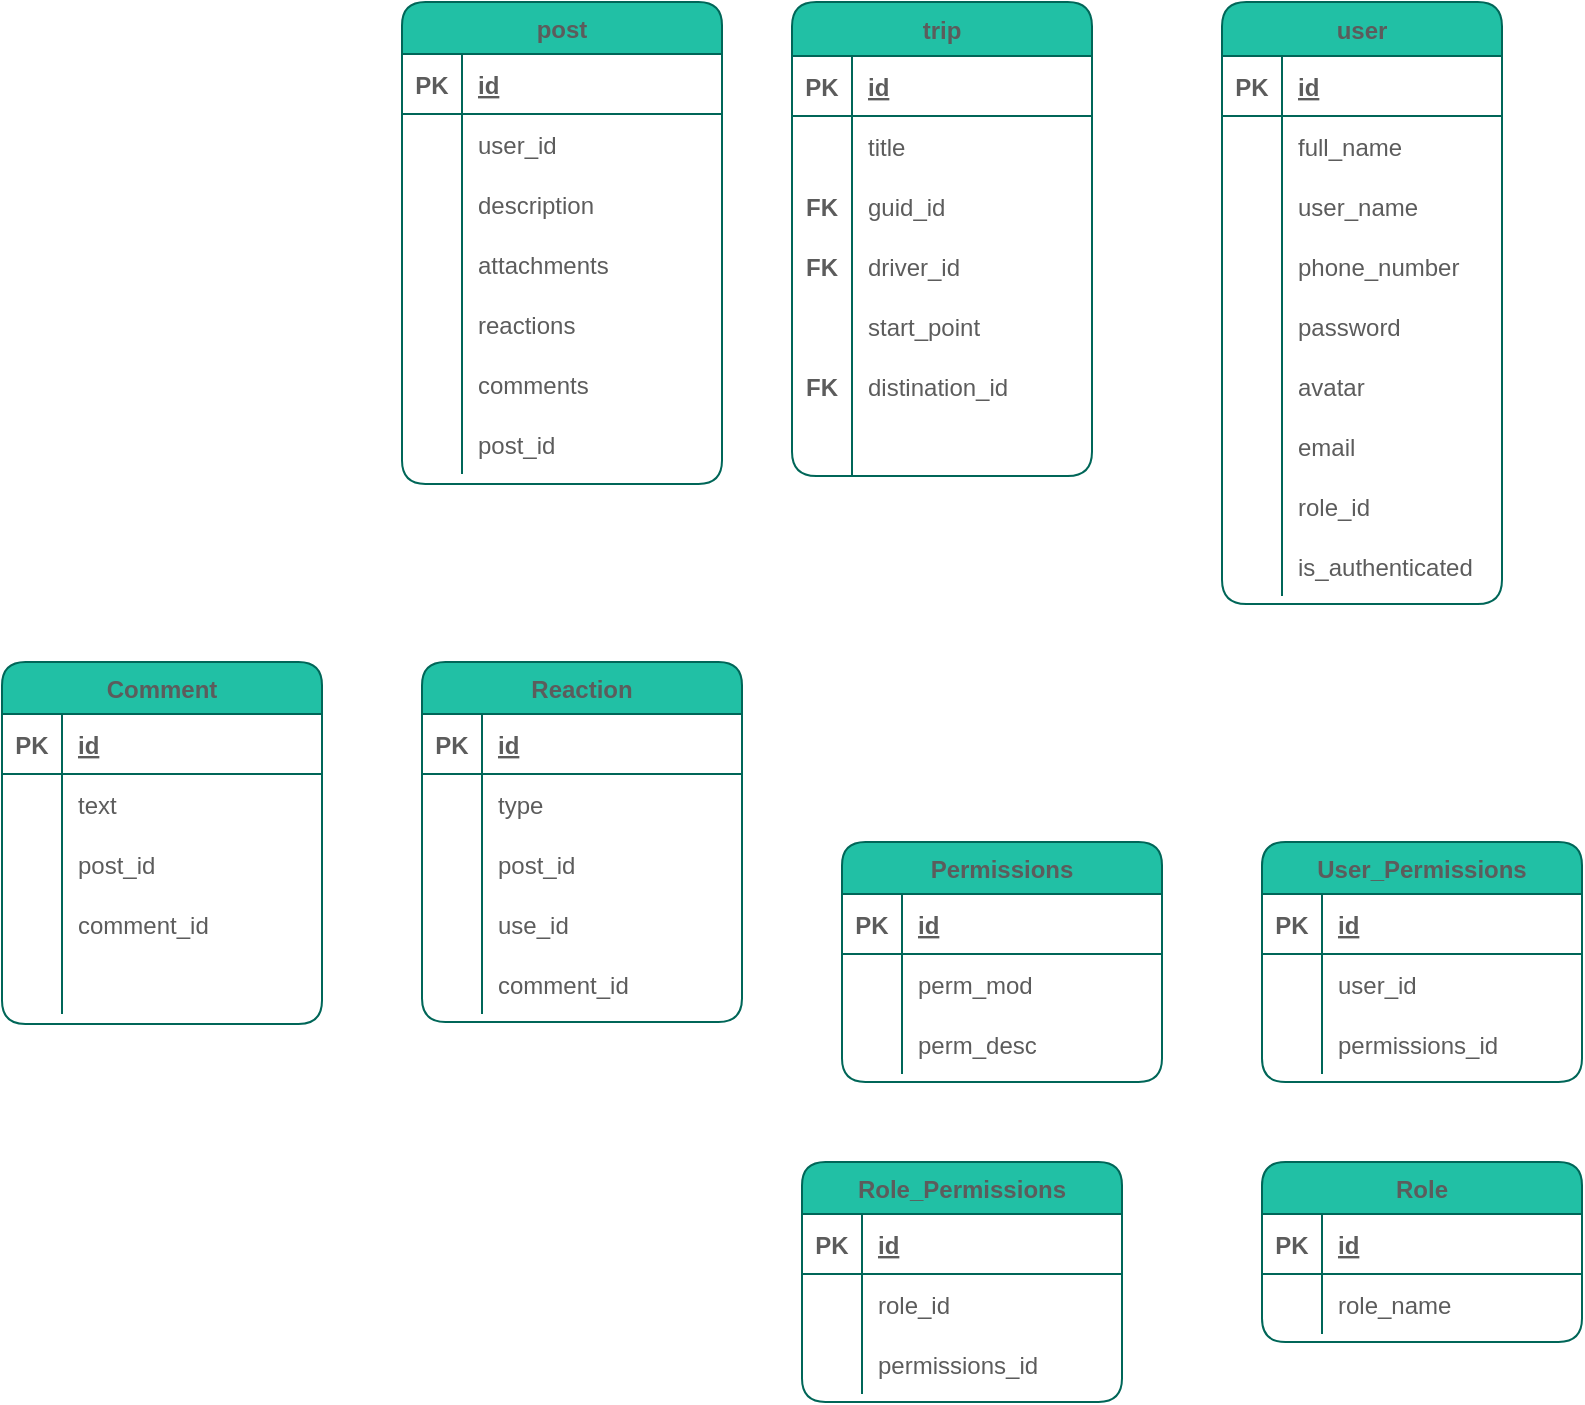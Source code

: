 <mxfile version="22.1.2" type="device">
  <diagram name="Page-1" id="X4iX_ZuSuVvVw55qWvu9">
    <mxGraphModel dx="2736" dy="614" grid="1" gridSize="10" guides="1" tooltips="1" connect="1" arrows="1" fold="1" page="1" pageScale="1" pageWidth="850" pageHeight="1100" math="0" shadow="0">
      <root>
        <mxCell id="0" />
        <mxCell id="1" parent="0" />
        <mxCell id="cUjcjFArHKRnekgiOTeq-2" value="user" style="shape=table;startSize=27;container=1;collapsible=1;childLayout=tableLayout;fixedRows=1;rowLines=0;fontStyle=1;align=center;resizeLast=1;fillColor=#21C0A5;strokeColor=#006658;fontColor=#5C5C5C;shadow=0;rounded=1;" vertex="1" parent="1">
          <mxGeometry x="-1060" y="100" width="140" height="301" as="geometry">
            <mxRectangle x="-217" y="650" width="60" height="30" as="alternateBounds" />
          </mxGeometry>
        </mxCell>
        <mxCell id="cUjcjFArHKRnekgiOTeq-3" value="" style="shape=partialRectangle;collapsible=0;dropTarget=0;pointerEvents=0;fillColor=none;points=[[0,0.5],[1,0.5]];portConstraint=eastwest;top=0;left=0;right=0;bottom=1;strokeColor=#006658;fontColor=#5C5C5C;" vertex="1" parent="cUjcjFArHKRnekgiOTeq-2">
          <mxGeometry y="27" width="140" height="30" as="geometry" />
        </mxCell>
        <mxCell id="cUjcjFArHKRnekgiOTeq-4" value="PK" style="shape=partialRectangle;overflow=hidden;connectable=0;fillColor=none;top=0;left=0;bottom=0;right=0;fontStyle=1;strokeColor=#006658;fontColor=#5C5C5C;" vertex="1" parent="cUjcjFArHKRnekgiOTeq-3">
          <mxGeometry width="30" height="30" as="geometry">
            <mxRectangle width="30" height="30" as="alternateBounds" />
          </mxGeometry>
        </mxCell>
        <mxCell id="cUjcjFArHKRnekgiOTeq-5" value="id" style="shape=partialRectangle;overflow=hidden;connectable=0;fillColor=none;top=0;left=0;bottom=0;right=0;align=left;spacingLeft=6;fontStyle=5;strokeColor=#006658;fontColor=#5C5C5C;" vertex="1" parent="cUjcjFArHKRnekgiOTeq-3">
          <mxGeometry x="30" width="110" height="30" as="geometry">
            <mxRectangle width="110" height="30" as="alternateBounds" />
          </mxGeometry>
        </mxCell>
        <mxCell id="cUjcjFArHKRnekgiOTeq-6" style="shape=partialRectangle;collapsible=0;dropTarget=0;pointerEvents=0;fillColor=none;points=[[0,0.5],[1,0.5]];portConstraint=eastwest;top=0;left=0;right=0;bottom=0;strokeColor=#006658;fontColor=#5C5C5C;" vertex="1" parent="cUjcjFArHKRnekgiOTeq-2">
          <mxGeometry y="57" width="140" height="30" as="geometry" />
        </mxCell>
        <mxCell id="cUjcjFArHKRnekgiOTeq-7" style="shape=partialRectangle;overflow=hidden;connectable=0;fillColor=none;top=0;left=0;bottom=0;right=0;strokeColor=#006658;fontColor=#5C5C5C;fontStyle=1" vertex="1" parent="cUjcjFArHKRnekgiOTeq-6">
          <mxGeometry width="30" height="30" as="geometry">
            <mxRectangle width="30" height="30" as="alternateBounds" />
          </mxGeometry>
        </mxCell>
        <mxCell id="cUjcjFArHKRnekgiOTeq-8" value="full_name" style="shape=partialRectangle;overflow=hidden;connectable=0;fillColor=none;top=0;left=0;bottom=0;right=0;align=left;spacingLeft=6;strokeColor=#006658;fontColor=#5C5C5C;fontStyle=0" vertex="1" parent="cUjcjFArHKRnekgiOTeq-6">
          <mxGeometry x="30" width="110" height="30" as="geometry">
            <mxRectangle width="110" height="30" as="alternateBounds" />
          </mxGeometry>
        </mxCell>
        <mxCell id="cUjcjFArHKRnekgiOTeq-9" style="shape=partialRectangle;collapsible=0;dropTarget=0;pointerEvents=0;fillColor=none;points=[[0,0.5],[1,0.5]];portConstraint=eastwest;top=0;left=0;right=0;bottom=0;strokeColor=#006658;fontColor=#5C5C5C;" vertex="1" parent="cUjcjFArHKRnekgiOTeq-2">
          <mxGeometry y="87" width="140" height="30" as="geometry" />
        </mxCell>
        <mxCell id="cUjcjFArHKRnekgiOTeq-10" value="" style="shape=partialRectangle;overflow=hidden;connectable=0;fillColor=none;top=0;left=0;bottom=0;right=0;strokeColor=#006658;fontColor=#5C5C5C;fontStyle=1" vertex="1" parent="cUjcjFArHKRnekgiOTeq-9">
          <mxGeometry width="30" height="30" as="geometry">
            <mxRectangle width="30" height="30" as="alternateBounds" />
          </mxGeometry>
        </mxCell>
        <mxCell id="cUjcjFArHKRnekgiOTeq-11" value="user_name" style="shape=partialRectangle;overflow=hidden;connectable=0;fillColor=none;top=0;left=0;bottom=0;right=0;align=left;spacingLeft=6;strokeColor=#006658;fontColor=#5C5C5C;fontStyle=0" vertex="1" parent="cUjcjFArHKRnekgiOTeq-9">
          <mxGeometry x="30" width="110" height="30" as="geometry">
            <mxRectangle width="110" height="30" as="alternateBounds" />
          </mxGeometry>
        </mxCell>
        <mxCell id="cUjcjFArHKRnekgiOTeq-12" value="" style="shape=partialRectangle;collapsible=0;dropTarget=0;pointerEvents=0;fillColor=none;points=[[0,0.5],[1,0.5]];portConstraint=eastwest;top=0;left=0;right=0;bottom=0;strokeColor=#006658;fontColor=#5C5C5C;" vertex="1" parent="cUjcjFArHKRnekgiOTeq-2">
          <mxGeometry y="117" width="140" height="30" as="geometry" />
        </mxCell>
        <mxCell id="cUjcjFArHKRnekgiOTeq-13" value="" style="shape=partialRectangle;overflow=hidden;connectable=0;fillColor=none;top=0;left=0;bottom=0;right=0;strokeColor=#006658;fontColor=#5C5C5C;" vertex="1" parent="cUjcjFArHKRnekgiOTeq-12">
          <mxGeometry width="30" height="30" as="geometry">
            <mxRectangle width="30" height="30" as="alternateBounds" />
          </mxGeometry>
        </mxCell>
        <mxCell id="cUjcjFArHKRnekgiOTeq-14" value="phone_number" style="shape=partialRectangle;overflow=hidden;connectable=0;fillColor=none;top=0;left=0;bottom=0;right=0;align=left;spacingLeft=6;strokeColor=#006658;fontColor=#5C5C5C;fontStyle=0" vertex="1" parent="cUjcjFArHKRnekgiOTeq-12">
          <mxGeometry x="30" width="110" height="30" as="geometry">
            <mxRectangle width="110" height="30" as="alternateBounds" />
          </mxGeometry>
        </mxCell>
        <mxCell id="cUjcjFArHKRnekgiOTeq-15" style="shape=partialRectangle;collapsible=0;dropTarget=0;pointerEvents=0;fillColor=none;points=[[0,0.5],[1,0.5]];portConstraint=eastwest;top=0;left=0;right=0;bottom=0;strokeColor=#006658;fontColor=#5C5C5C;" vertex="1" parent="cUjcjFArHKRnekgiOTeq-2">
          <mxGeometry y="147" width="140" height="30" as="geometry" />
        </mxCell>
        <mxCell id="cUjcjFArHKRnekgiOTeq-16" style="shape=partialRectangle;overflow=hidden;connectable=0;fillColor=none;top=0;left=0;bottom=0;right=0;strokeColor=#006658;fontColor=#5C5C5C;" vertex="1" parent="cUjcjFArHKRnekgiOTeq-15">
          <mxGeometry width="30" height="30" as="geometry">
            <mxRectangle width="30" height="30" as="alternateBounds" />
          </mxGeometry>
        </mxCell>
        <mxCell id="cUjcjFArHKRnekgiOTeq-17" value="password" style="shape=partialRectangle;overflow=hidden;connectable=0;fillColor=none;top=0;left=0;bottom=0;right=0;align=left;spacingLeft=6;strokeColor=#006658;fontColor=#5C5C5C;fontStyle=0" vertex="1" parent="cUjcjFArHKRnekgiOTeq-15">
          <mxGeometry x="30" width="110" height="30" as="geometry">
            <mxRectangle width="110" height="30" as="alternateBounds" />
          </mxGeometry>
        </mxCell>
        <mxCell id="cUjcjFArHKRnekgiOTeq-18" style="shape=partialRectangle;collapsible=0;dropTarget=0;pointerEvents=0;fillColor=none;points=[[0,0.5],[1,0.5]];portConstraint=eastwest;top=0;left=0;right=0;bottom=0;strokeColor=#006658;fontColor=#5C5C5C;" vertex="1" parent="cUjcjFArHKRnekgiOTeq-2">
          <mxGeometry y="177" width="140" height="30" as="geometry" />
        </mxCell>
        <mxCell id="cUjcjFArHKRnekgiOTeq-19" style="shape=partialRectangle;overflow=hidden;connectable=0;fillColor=none;top=0;left=0;bottom=0;right=0;strokeColor=#006658;fontColor=#5C5C5C;" vertex="1" parent="cUjcjFArHKRnekgiOTeq-18">
          <mxGeometry width="30" height="30" as="geometry">
            <mxRectangle width="30" height="30" as="alternateBounds" />
          </mxGeometry>
        </mxCell>
        <mxCell id="cUjcjFArHKRnekgiOTeq-20" value="avatar" style="shape=partialRectangle;overflow=hidden;connectable=0;fillColor=none;top=0;left=0;bottom=0;right=0;align=left;spacingLeft=6;strokeColor=#006658;fontColor=#5C5C5C;fontStyle=0" vertex="1" parent="cUjcjFArHKRnekgiOTeq-18">
          <mxGeometry x="30" width="110" height="30" as="geometry">
            <mxRectangle width="110" height="30" as="alternateBounds" />
          </mxGeometry>
        </mxCell>
        <mxCell id="cUjcjFArHKRnekgiOTeq-172" style="shape=partialRectangle;collapsible=0;dropTarget=0;pointerEvents=0;fillColor=none;points=[[0,0.5],[1,0.5]];portConstraint=eastwest;top=0;left=0;right=0;bottom=0;strokeColor=#006658;fontColor=#5C5C5C;" vertex="1" parent="cUjcjFArHKRnekgiOTeq-2">
          <mxGeometry y="207" width="140" height="30" as="geometry" />
        </mxCell>
        <mxCell id="cUjcjFArHKRnekgiOTeq-173" style="shape=partialRectangle;overflow=hidden;connectable=0;fillColor=none;top=0;left=0;bottom=0;right=0;strokeColor=#006658;fontColor=#5C5C5C;" vertex="1" parent="cUjcjFArHKRnekgiOTeq-172">
          <mxGeometry width="30" height="30" as="geometry">
            <mxRectangle width="30" height="30" as="alternateBounds" />
          </mxGeometry>
        </mxCell>
        <mxCell id="cUjcjFArHKRnekgiOTeq-174" value="email" style="shape=partialRectangle;overflow=hidden;connectable=0;fillColor=none;top=0;left=0;bottom=0;right=0;align=left;spacingLeft=6;strokeColor=#006658;fontColor=#5C5C5C;fontStyle=0" vertex="1" parent="cUjcjFArHKRnekgiOTeq-172">
          <mxGeometry x="30" width="110" height="30" as="geometry">
            <mxRectangle width="110" height="30" as="alternateBounds" />
          </mxGeometry>
        </mxCell>
        <mxCell id="cUjcjFArHKRnekgiOTeq-175" value="" style="shape=partialRectangle;collapsible=0;dropTarget=0;pointerEvents=0;fillColor=none;points=[[0,0.5],[1,0.5]];portConstraint=eastwest;top=0;left=0;right=0;bottom=0;strokeColor=#006658;fontColor=#5C5C5C;" vertex="1" parent="cUjcjFArHKRnekgiOTeq-2">
          <mxGeometry y="237" width="140" height="30" as="geometry" />
        </mxCell>
        <mxCell id="cUjcjFArHKRnekgiOTeq-176" value="" style="shape=partialRectangle;overflow=hidden;connectable=0;fillColor=none;top=0;left=0;bottom=0;right=0;strokeColor=#006658;fontColor=#5C5C5C;" vertex="1" parent="cUjcjFArHKRnekgiOTeq-175">
          <mxGeometry width="30" height="30" as="geometry">
            <mxRectangle width="30" height="30" as="alternateBounds" />
          </mxGeometry>
        </mxCell>
        <mxCell id="cUjcjFArHKRnekgiOTeq-177" value="role_id" style="shape=partialRectangle;overflow=hidden;connectable=0;fillColor=none;top=0;left=0;bottom=0;right=0;align=left;spacingLeft=6;strokeColor=#006658;fontColor=#5C5C5C;fontStyle=0" vertex="1" parent="cUjcjFArHKRnekgiOTeq-175">
          <mxGeometry x="30" width="110" height="30" as="geometry">
            <mxRectangle width="110" height="30" as="alternateBounds" />
          </mxGeometry>
        </mxCell>
        <mxCell id="cUjcjFArHKRnekgiOTeq-178" style="shape=partialRectangle;collapsible=0;dropTarget=0;pointerEvents=0;fillColor=none;points=[[0,0.5],[1,0.5]];portConstraint=eastwest;top=0;left=0;right=0;bottom=0;strokeColor=#006658;fontColor=#5C5C5C;" vertex="1" parent="cUjcjFArHKRnekgiOTeq-2">
          <mxGeometry y="267" width="140" height="30" as="geometry" />
        </mxCell>
        <mxCell id="cUjcjFArHKRnekgiOTeq-179" value="" style="shape=partialRectangle;overflow=hidden;connectable=0;fillColor=none;top=0;left=0;bottom=0;right=0;strokeColor=#006658;fontColor=#5C5C5C;fontStyle=1" vertex="1" parent="cUjcjFArHKRnekgiOTeq-178">
          <mxGeometry width="30" height="30" as="geometry">
            <mxRectangle width="30" height="30" as="alternateBounds" />
          </mxGeometry>
        </mxCell>
        <mxCell id="cUjcjFArHKRnekgiOTeq-180" value="is_authenticated" style="shape=partialRectangle;overflow=hidden;connectable=0;fillColor=none;top=0;left=0;bottom=0;right=0;align=left;spacingLeft=6;strokeColor=#006658;fontColor=#5C5C5C;fontStyle=0" vertex="1" parent="cUjcjFArHKRnekgiOTeq-178">
          <mxGeometry x="30" width="110" height="30" as="geometry">
            <mxRectangle width="110" height="30" as="alternateBounds" />
          </mxGeometry>
        </mxCell>
        <mxCell id="cUjcjFArHKRnekgiOTeq-21" value="trip" style="shape=table;startSize=27;container=1;collapsible=1;childLayout=tableLayout;fixedRows=1;rowLines=0;fontStyle=1;align=center;resizeLast=1;fillColor=#21C0A5;strokeColor=#006658;fontColor=#5C5C5C;shadow=0;rounded=1;" vertex="1" parent="1">
          <mxGeometry x="-1275" y="100" width="150" height="237" as="geometry">
            <mxRectangle x="-217" y="650" width="60" height="30" as="alternateBounds" />
          </mxGeometry>
        </mxCell>
        <mxCell id="cUjcjFArHKRnekgiOTeq-22" value="" style="shape=partialRectangle;collapsible=0;dropTarget=0;pointerEvents=0;fillColor=none;points=[[0,0.5],[1,0.5]];portConstraint=eastwest;top=0;left=0;right=0;bottom=1;strokeColor=#006658;fontColor=#5C5C5C;" vertex="1" parent="cUjcjFArHKRnekgiOTeq-21">
          <mxGeometry y="27" width="150" height="30" as="geometry" />
        </mxCell>
        <mxCell id="cUjcjFArHKRnekgiOTeq-23" value="PK" style="shape=partialRectangle;overflow=hidden;connectable=0;fillColor=none;top=0;left=0;bottom=0;right=0;fontStyle=1;strokeColor=#006658;fontColor=#5C5C5C;" vertex="1" parent="cUjcjFArHKRnekgiOTeq-22">
          <mxGeometry width="30" height="30" as="geometry">
            <mxRectangle width="30" height="30" as="alternateBounds" />
          </mxGeometry>
        </mxCell>
        <mxCell id="cUjcjFArHKRnekgiOTeq-24" value="id" style="shape=partialRectangle;overflow=hidden;connectable=0;fillColor=none;top=0;left=0;bottom=0;right=0;align=left;spacingLeft=6;fontStyle=5;strokeColor=#006658;fontColor=#5C5C5C;" vertex="1" parent="cUjcjFArHKRnekgiOTeq-22">
          <mxGeometry x="30" width="120" height="30" as="geometry">
            <mxRectangle width="120" height="30" as="alternateBounds" />
          </mxGeometry>
        </mxCell>
        <mxCell id="cUjcjFArHKRnekgiOTeq-25" value="" style="shape=partialRectangle;collapsible=0;dropTarget=0;pointerEvents=0;fillColor=none;points=[[0,0.5],[1,0.5]];portConstraint=eastwest;top=0;left=0;right=0;bottom=0;strokeColor=#006658;fontColor=#5C5C5C;" vertex="1" parent="cUjcjFArHKRnekgiOTeq-21">
          <mxGeometry y="57" width="150" height="30" as="geometry" />
        </mxCell>
        <mxCell id="cUjcjFArHKRnekgiOTeq-26" value="" style="shape=partialRectangle;overflow=hidden;connectable=0;fillColor=none;top=0;left=0;bottom=0;right=0;strokeColor=#006658;fontColor=#5C5C5C;" vertex="1" parent="cUjcjFArHKRnekgiOTeq-25">
          <mxGeometry width="30" height="30" as="geometry">
            <mxRectangle width="30" height="30" as="alternateBounds" />
          </mxGeometry>
        </mxCell>
        <mxCell id="cUjcjFArHKRnekgiOTeq-27" value="title" style="shape=partialRectangle;overflow=hidden;connectable=0;fillColor=none;top=0;left=0;bottom=0;right=0;align=left;spacingLeft=6;strokeColor=#006658;fontColor=#5C5C5C;fontStyle=0" vertex="1" parent="cUjcjFArHKRnekgiOTeq-25">
          <mxGeometry x="30" width="120" height="30" as="geometry">
            <mxRectangle width="120" height="30" as="alternateBounds" />
          </mxGeometry>
        </mxCell>
        <mxCell id="cUjcjFArHKRnekgiOTeq-28" style="shape=partialRectangle;collapsible=0;dropTarget=0;pointerEvents=0;fillColor=none;points=[[0,0.5],[1,0.5]];portConstraint=eastwest;top=0;left=0;right=0;bottom=0;strokeColor=#006658;fontColor=#5C5C5C;" vertex="1" parent="cUjcjFArHKRnekgiOTeq-21">
          <mxGeometry y="87" width="150" height="30" as="geometry" />
        </mxCell>
        <mxCell id="cUjcjFArHKRnekgiOTeq-29" value="FK" style="shape=partialRectangle;overflow=hidden;connectable=0;fillColor=none;top=0;left=0;bottom=0;right=0;strokeColor=#006658;fontColor=#5C5C5C;fontStyle=1" vertex="1" parent="cUjcjFArHKRnekgiOTeq-28">
          <mxGeometry width="30" height="30" as="geometry">
            <mxRectangle width="30" height="30" as="alternateBounds" />
          </mxGeometry>
        </mxCell>
        <mxCell id="cUjcjFArHKRnekgiOTeq-30" value="guid_id" style="shape=partialRectangle;overflow=hidden;connectable=0;fillColor=none;top=0;left=0;bottom=0;right=0;align=left;spacingLeft=6;strokeColor=#006658;fontColor=#5C5C5C;fontStyle=0" vertex="1" parent="cUjcjFArHKRnekgiOTeq-28">
          <mxGeometry x="30" width="120" height="30" as="geometry">
            <mxRectangle width="120" height="30" as="alternateBounds" />
          </mxGeometry>
        </mxCell>
        <mxCell id="cUjcjFArHKRnekgiOTeq-31" style="shape=partialRectangle;collapsible=0;dropTarget=0;pointerEvents=0;fillColor=none;points=[[0,0.5],[1,0.5]];portConstraint=eastwest;top=0;left=0;right=0;bottom=0;strokeColor=#006658;fontColor=#5C5C5C;" vertex="1" parent="cUjcjFArHKRnekgiOTeq-21">
          <mxGeometry y="117" width="150" height="30" as="geometry" />
        </mxCell>
        <mxCell id="cUjcjFArHKRnekgiOTeq-32" value="FK" style="shape=partialRectangle;overflow=hidden;connectable=0;fillColor=none;top=0;left=0;bottom=0;right=0;strokeColor=#006658;fontColor=#5C5C5C;fontStyle=1" vertex="1" parent="cUjcjFArHKRnekgiOTeq-31">
          <mxGeometry width="30" height="30" as="geometry">
            <mxRectangle width="30" height="30" as="alternateBounds" />
          </mxGeometry>
        </mxCell>
        <mxCell id="cUjcjFArHKRnekgiOTeq-33" value="driver_id" style="shape=partialRectangle;overflow=hidden;connectable=0;fillColor=none;top=0;left=0;bottom=0;right=0;align=left;spacingLeft=6;strokeColor=#006658;fontColor=#5C5C5C;fontStyle=0" vertex="1" parent="cUjcjFArHKRnekgiOTeq-31">
          <mxGeometry x="30" width="120" height="30" as="geometry">
            <mxRectangle width="120" height="30" as="alternateBounds" />
          </mxGeometry>
        </mxCell>
        <mxCell id="cUjcjFArHKRnekgiOTeq-34" style="shape=partialRectangle;collapsible=0;dropTarget=0;pointerEvents=0;fillColor=none;points=[[0,0.5],[1,0.5]];portConstraint=eastwest;top=0;left=0;right=0;bottom=0;strokeColor=#006658;fontColor=#5C5C5C;" vertex="1" parent="cUjcjFArHKRnekgiOTeq-21">
          <mxGeometry y="147" width="150" height="30" as="geometry" />
        </mxCell>
        <mxCell id="cUjcjFArHKRnekgiOTeq-35" value="" style="shape=partialRectangle;overflow=hidden;connectable=0;fillColor=none;top=0;left=0;bottom=0;right=0;strokeColor=#006658;fontColor=#5C5C5C;fontStyle=1" vertex="1" parent="cUjcjFArHKRnekgiOTeq-34">
          <mxGeometry width="30" height="30" as="geometry">
            <mxRectangle width="30" height="30" as="alternateBounds" />
          </mxGeometry>
        </mxCell>
        <mxCell id="cUjcjFArHKRnekgiOTeq-36" value="start_point" style="shape=partialRectangle;overflow=hidden;connectable=0;fillColor=none;top=0;left=0;bottom=0;right=0;align=left;spacingLeft=6;strokeColor=#006658;fontColor=#5C5C5C;fontStyle=0" vertex="1" parent="cUjcjFArHKRnekgiOTeq-34">
          <mxGeometry x="30" width="120" height="30" as="geometry">
            <mxRectangle width="120" height="30" as="alternateBounds" />
          </mxGeometry>
        </mxCell>
        <mxCell id="cUjcjFArHKRnekgiOTeq-205" style="shape=partialRectangle;collapsible=0;dropTarget=0;pointerEvents=0;fillColor=none;points=[[0,0.5],[1,0.5]];portConstraint=eastwest;top=0;left=0;right=0;bottom=0;strokeColor=#006658;fontColor=#5C5C5C;" vertex="1" parent="cUjcjFArHKRnekgiOTeq-21">
          <mxGeometry y="177" width="150" height="30" as="geometry" />
        </mxCell>
        <mxCell id="cUjcjFArHKRnekgiOTeq-206" value="FK" style="shape=partialRectangle;overflow=hidden;connectable=0;fillColor=none;top=0;left=0;bottom=0;right=0;strokeColor=#006658;fontColor=#5C5C5C;fontStyle=1" vertex="1" parent="cUjcjFArHKRnekgiOTeq-205">
          <mxGeometry width="30" height="30" as="geometry">
            <mxRectangle width="30" height="30" as="alternateBounds" />
          </mxGeometry>
        </mxCell>
        <mxCell id="cUjcjFArHKRnekgiOTeq-207" value="distination_id" style="shape=partialRectangle;overflow=hidden;connectable=0;fillColor=none;top=0;left=0;bottom=0;right=0;align=left;spacingLeft=6;strokeColor=#006658;fontColor=#5C5C5C;fontStyle=0" vertex="1" parent="cUjcjFArHKRnekgiOTeq-205">
          <mxGeometry x="30" width="120" height="30" as="geometry">
            <mxRectangle width="120" height="30" as="alternateBounds" />
          </mxGeometry>
        </mxCell>
        <mxCell id="cUjcjFArHKRnekgiOTeq-208" value="" style="shape=partialRectangle;collapsible=0;dropTarget=0;pointerEvents=0;fillColor=none;points=[[0,0.5],[1,0.5]];portConstraint=eastwest;top=0;left=0;right=0;bottom=0;strokeColor=#006658;fontColor=#5C5C5C;" vertex="1" parent="cUjcjFArHKRnekgiOTeq-21">
          <mxGeometry y="207" width="150" height="30" as="geometry" />
        </mxCell>
        <mxCell id="cUjcjFArHKRnekgiOTeq-209" value="" style="shape=partialRectangle;overflow=hidden;connectable=0;fillColor=none;top=0;left=0;bottom=0;right=0;strokeColor=#006658;fontColor=#5C5C5C;" vertex="1" parent="cUjcjFArHKRnekgiOTeq-208">
          <mxGeometry width="30" height="30" as="geometry">
            <mxRectangle width="30" height="30" as="alternateBounds" />
          </mxGeometry>
        </mxCell>
        <mxCell id="cUjcjFArHKRnekgiOTeq-210" value="" style="shape=partialRectangle;overflow=hidden;connectable=0;fillColor=none;top=0;left=0;bottom=0;right=0;align=left;spacingLeft=6;strokeColor=#006658;fontColor=#5C5C5C;fontStyle=0" vertex="1" parent="cUjcjFArHKRnekgiOTeq-208">
          <mxGeometry x="30" width="120" height="30" as="geometry">
            <mxRectangle width="120" height="30" as="alternateBounds" />
          </mxGeometry>
        </mxCell>
        <mxCell id="cUjcjFArHKRnekgiOTeq-218" value="post" style="shape=table;startSize=26;container=1;collapsible=1;childLayout=tableLayout;fixedRows=1;rowLines=0;fontStyle=1;align=center;resizeLast=1;fillColor=#21C0A5;strokeColor=#006658;fontColor=#5C5C5C;shadow=0;rounded=1;" vertex="1" parent="1">
          <mxGeometry x="-1470" y="100" width="160" height="241" as="geometry">
            <mxRectangle x="-217" y="650" width="60" height="30" as="alternateBounds" />
          </mxGeometry>
        </mxCell>
        <mxCell id="cUjcjFArHKRnekgiOTeq-219" value="" style="shape=partialRectangle;collapsible=0;dropTarget=0;pointerEvents=0;fillColor=none;points=[[0,0.5],[1,0.5]];portConstraint=eastwest;top=0;left=0;right=0;bottom=1;strokeColor=#006658;fontColor=#5C5C5C;" vertex="1" parent="cUjcjFArHKRnekgiOTeq-218">
          <mxGeometry y="26" width="160" height="30" as="geometry" />
        </mxCell>
        <mxCell id="cUjcjFArHKRnekgiOTeq-220" value="PK" style="shape=partialRectangle;overflow=hidden;connectable=0;fillColor=none;top=0;left=0;bottom=0;right=0;fontStyle=1;strokeColor=#006658;fontColor=#5C5C5C;" vertex="1" parent="cUjcjFArHKRnekgiOTeq-219">
          <mxGeometry width="30" height="30" as="geometry">
            <mxRectangle width="30" height="30" as="alternateBounds" />
          </mxGeometry>
        </mxCell>
        <mxCell id="cUjcjFArHKRnekgiOTeq-221" value="id" style="shape=partialRectangle;overflow=hidden;connectable=0;fillColor=none;top=0;left=0;bottom=0;right=0;align=left;spacingLeft=6;fontStyle=5;strokeColor=#006658;fontColor=#5C5C5C;" vertex="1" parent="cUjcjFArHKRnekgiOTeq-219">
          <mxGeometry x="30" width="130" height="30" as="geometry">
            <mxRectangle width="130" height="30" as="alternateBounds" />
          </mxGeometry>
        </mxCell>
        <mxCell id="cUjcjFArHKRnekgiOTeq-222" style="shape=partialRectangle;collapsible=0;dropTarget=0;pointerEvents=0;fillColor=none;points=[[0,0.5],[1,0.5]];portConstraint=eastwest;top=0;left=0;right=0;bottom=0;strokeColor=#006658;fontColor=#5C5C5C;" vertex="1" parent="cUjcjFArHKRnekgiOTeq-218">
          <mxGeometry y="56" width="160" height="30" as="geometry" />
        </mxCell>
        <mxCell id="cUjcjFArHKRnekgiOTeq-223" style="shape=partialRectangle;overflow=hidden;connectable=0;fillColor=none;top=0;left=0;bottom=0;right=0;strokeColor=#006658;fontColor=#5C5C5C;fontStyle=1" vertex="1" parent="cUjcjFArHKRnekgiOTeq-222">
          <mxGeometry width="30" height="30" as="geometry">
            <mxRectangle width="30" height="30" as="alternateBounds" />
          </mxGeometry>
        </mxCell>
        <mxCell id="cUjcjFArHKRnekgiOTeq-224" value="user_id" style="shape=partialRectangle;overflow=hidden;connectable=0;fillColor=none;top=0;left=0;bottom=0;right=0;align=left;spacingLeft=6;strokeColor=#006658;fontColor=#5C5C5C;fontStyle=0" vertex="1" parent="cUjcjFArHKRnekgiOTeq-222">
          <mxGeometry x="30" width="130" height="30" as="geometry">
            <mxRectangle width="130" height="30" as="alternateBounds" />
          </mxGeometry>
        </mxCell>
        <mxCell id="cUjcjFArHKRnekgiOTeq-225" style="shape=partialRectangle;collapsible=0;dropTarget=0;pointerEvents=0;fillColor=none;points=[[0,0.5],[1,0.5]];portConstraint=eastwest;top=0;left=0;right=0;bottom=0;strokeColor=#006658;fontColor=#5C5C5C;" vertex="1" parent="cUjcjFArHKRnekgiOTeq-218">
          <mxGeometry y="86" width="160" height="30" as="geometry" />
        </mxCell>
        <mxCell id="cUjcjFArHKRnekgiOTeq-226" value="" style="shape=partialRectangle;overflow=hidden;connectable=0;fillColor=none;top=0;left=0;bottom=0;right=0;strokeColor=#006658;fontColor=#5C5C5C;fontStyle=1" vertex="1" parent="cUjcjFArHKRnekgiOTeq-225">
          <mxGeometry width="30" height="30" as="geometry">
            <mxRectangle width="30" height="30" as="alternateBounds" />
          </mxGeometry>
        </mxCell>
        <mxCell id="cUjcjFArHKRnekgiOTeq-227" value="description" style="shape=partialRectangle;overflow=hidden;connectable=0;fillColor=none;top=0;left=0;bottom=0;right=0;align=left;spacingLeft=6;strokeColor=#006658;fontColor=#5C5C5C;fontStyle=0" vertex="1" parent="cUjcjFArHKRnekgiOTeq-225">
          <mxGeometry x="30" width="130" height="30" as="geometry">
            <mxRectangle width="130" height="30" as="alternateBounds" />
          </mxGeometry>
        </mxCell>
        <mxCell id="cUjcjFArHKRnekgiOTeq-228" value="" style="shape=partialRectangle;collapsible=0;dropTarget=0;pointerEvents=0;fillColor=none;points=[[0,0.5],[1,0.5]];portConstraint=eastwest;top=0;left=0;right=0;bottom=0;strokeColor=#006658;fontColor=#5C5C5C;" vertex="1" parent="cUjcjFArHKRnekgiOTeq-218">
          <mxGeometry y="116" width="160" height="30" as="geometry" />
        </mxCell>
        <mxCell id="cUjcjFArHKRnekgiOTeq-229" value="" style="shape=partialRectangle;overflow=hidden;connectable=0;fillColor=none;top=0;left=0;bottom=0;right=0;strokeColor=#006658;fontColor=#5C5C5C;" vertex="1" parent="cUjcjFArHKRnekgiOTeq-228">
          <mxGeometry width="30" height="30" as="geometry">
            <mxRectangle width="30" height="30" as="alternateBounds" />
          </mxGeometry>
        </mxCell>
        <mxCell id="cUjcjFArHKRnekgiOTeq-230" value="attachments" style="shape=partialRectangle;overflow=hidden;connectable=0;fillColor=none;top=0;left=0;bottom=0;right=0;align=left;spacingLeft=6;strokeColor=#006658;fontColor=#5C5C5C;fontStyle=0" vertex="1" parent="cUjcjFArHKRnekgiOTeq-228">
          <mxGeometry x="30" width="130" height="30" as="geometry">
            <mxRectangle width="130" height="30" as="alternateBounds" />
          </mxGeometry>
        </mxCell>
        <mxCell id="cUjcjFArHKRnekgiOTeq-231" style="shape=partialRectangle;collapsible=0;dropTarget=0;pointerEvents=0;fillColor=none;points=[[0,0.5],[1,0.5]];portConstraint=eastwest;top=0;left=0;right=0;bottom=0;strokeColor=#006658;fontColor=#5C5C5C;" vertex="1" parent="cUjcjFArHKRnekgiOTeq-218">
          <mxGeometry y="146" width="160" height="30" as="geometry" />
        </mxCell>
        <mxCell id="cUjcjFArHKRnekgiOTeq-232" style="shape=partialRectangle;overflow=hidden;connectable=0;fillColor=none;top=0;left=0;bottom=0;right=0;strokeColor=#006658;fontColor=#5C5C5C;" vertex="1" parent="cUjcjFArHKRnekgiOTeq-231">
          <mxGeometry width="30" height="30" as="geometry">
            <mxRectangle width="30" height="30" as="alternateBounds" />
          </mxGeometry>
        </mxCell>
        <mxCell id="cUjcjFArHKRnekgiOTeq-233" value="reactions" style="shape=partialRectangle;overflow=hidden;connectable=0;fillColor=none;top=0;left=0;bottom=0;right=0;align=left;spacingLeft=6;strokeColor=#006658;fontColor=#5C5C5C;fontStyle=0" vertex="1" parent="cUjcjFArHKRnekgiOTeq-231">
          <mxGeometry x="30" width="130" height="30" as="geometry">
            <mxRectangle width="130" height="30" as="alternateBounds" />
          </mxGeometry>
        </mxCell>
        <mxCell id="cUjcjFArHKRnekgiOTeq-234" style="shape=partialRectangle;collapsible=0;dropTarget=0;pointerEvents=0;fillColor=none;points=[[0,0.5],[1,0.5]];portConstraint=eastwest;top=0;left=0;right=0;bottom=0;strokeColor=#006658;fontColor=#5C5C5C;" vertex="1" parent="cUjcjFArHKRnekgiOTeq-218">
          <mxGeometry y="176" width="160" height="30" as="geometry" />
        </mxCell>
        <mxCell id="cUjcjFArHKRnekgiOTeq-235" style="shape=partialRectangle;overflow=hidden;connectable=0;fillColor=none;top=0;left=0;bottom=0;right=0;strokeColor=#006658;fontColor=#5C5C5C;" vertex="1" parent="cUjcjFArHKRnekgiOTeq-234">
          <mxGeometry width="30" height="30" as="geometry">
            <mxRectangle width="30" height="30" as="alternateBounds" />
          </mxGeometry>
        </mxCell>
        <mxCell id="cUjcjFArHKRnekgiOTeq-236" value="comments" style="shape=partialRectangle;overflow=hidden;connectable=0;fillColor=none;top=0;left=0;bottom=0;right=0;align=left;spacingLeft=6;strokeColor=#006658;fontColor=#5C5C5C;fontStyle=0" vertex="1" parent="cUjcjFArHKRnekgiOTeq-234">
          <mxGeometry x="30" width="130" height="30" as="geometry">
            <mxRectangle width="130" height="30" as="alternateBounds" />
          </mxGeometry>
        </mxCell>
        <mxCell id="cUjcjFArHKRnekgiOTeq-237" style="shape=partialRectangle;collapsible=0;dropTarget=0;pointerEvents=0;fillColor=none;points=[[0,0.5],[1,0.5]];portConstraint=eastwest;top=0;left=0;right=0;bottom=0;strokeColor=#006658;fontColor=#5C5C5C;" vertex="1" parent="cUjcjFArHKRnekgiOTeq-218">
          <mxGeometry y="206" width="160" height="30" as="geometry" />
        </mxCell>
        <mxCell id="cUjcjFArHKRnekgiOTeq-238" style="shape=partialRectangle;overflow=hidden;connectable=0;fillColor=none;top=0;left=0;bottom=0;right=0;strokeColor=#006658;fontColor=#5C5C5C;" vertex="1" parent="cUjcjFArHKRnekgiOTeq-237">
          <mxGeometry width="30" height="30" as="geometry">
            <mxRectangle width="30" height="30" as="alternateBounds" />
          </mxGeometry>
        </mxCell>
        <mxCell id="cUjcjFArHKRnekgiOTeq-239" value="post_id" style="shape=partialRectangle;overflow=hidden;connectable=0;fillColor=none;top=0;left=0;bottom=0;right=0;align=left;spacingLeft=6;strokeColor=#006658;fontColor=#5C5C5C;fontStyle=0" vertex="1" parent="cUjcjFArHKRnekgiOTeq-237">
          <mxGeometry x="30" width="130" height="30" as="geometry">
            <mxRectangle width="130" height="30" as="alternateBounds" />
          </mxGeometry>
        </mxCell>
        <mxCell id="cUjcjFArHKRnekgiOTeq-246" value="Reaction" style="shape=table;startSize=26;container=1;collapsible=1;childLayout=tableLayout;fixedRows=1;rowLines=0;fontStyle=1;align=center;resizeLast=1;fillColor=#21C0A5;strokeColor=#006658;fontColor=#5C5C5C;shadow=0;rounded=1;" vertex="1" parent="1">
          <mxGeometry x="-1460" y="430" width="160" height="180" as="geometry">
            <mxRectangle x="-1470" y="430" width="60" height="30" as="alternateBounds" />
          </mxGeometry>
        </mxCell>
        <mxCell id="cUjcjFArHKRnekgiOTeq-247" value="" style="shape=partialRectangle;collapsible=0;dropTarget=0;pointerEvents=0;fillColor=none;points=[[0,0.5],[1,0.5]];portConstraint=eastwest;top=0;left=0;right=0;bottom=1;strokeColor=#006658;fontColor=#5C5C5C;" vertex="1" parent="cUjcjFArHKRnekgiOTeq-246">
          <mxGeometry y="26" width="160" height="30" as="geometry" />
        </mxCell>
        <mxCell id="cUjcjFArHKRnekgiOTeq-248" value="PK" style="shape=partialRectangle;overflow=hidden;connectable=0;fillColor=none;top=0;left=0;bottom=0;right=0;fontStyle=1;strokeColor=#006658;fontColor=#5C5C5C;" vertex="1" parent="cUjcjFArHKRnekgiOTeq-247">
          <mxGeometry width="30" height="30" as="geometry">
            <mxRectangle width="30" height="30" as="alternateBounds" />
          </mxGeometry>
        </mxCell>
        <mxCell id="cUjcjFArHKRnekgiOTeq-249" value="id" style="shape=partialRectangle;overflow=hidden;connectable=0;fillColor=none;top=0;left=0;bottom=0;right=0;align=left;spacingLeft=6;fontStyle=5;strokeColor=#006658;fontColor=#5C5C5C;" vertex="1" parent="cUjcjFArHKRnekgiOTeq-247">
          <mxGeometry x="30" width="130" height="30" as="geometry">
            <mxRectangle width="130" height="30" as="alternateBounds" />
          </mxGeometry>
        </mxCell>
        <mxCell id="cUjcjFArHKRnekgiOTeq-250" style="shape=partialRectangle;collapsible=0;dropTarget=0;pointerEvents=0;fillColor=none;points=[[0,0.5],[1,0.5]];portConstraint=eastwest;top=0;left=0;right=0;bottom=0;strokeColor=#006658;fontColor=#5C5C5C;" vertex="1" parent="cUjcjFArHKRnekgiOTeq-246">
          <mxGeometry y="56" width="160" height="30" as="geometry" />
        </mxCell>
        <mxCell id="cUjcjFArHKRnekgiOTeq-251" style="shape=partialRectangle;overflow=hidden;connectable=0;fillColor=none;top=0;left=0;bottom=0;right=0;strokeColor=#006658;fontColor=#5C5C5C;fontStyle=1" vertex="1" parent="cUjcjFArHKRnekgiOTeq-250">
          <mxGeometry width="30" height="30" as="geometry">
            <mxRectangle width="30" height="30" as="alternateBounds" />
          </mxGeometry>
        </mxCell>
        <mxCell id="cUjcjFArHKRnekgiOTeq-252" value="type" style="shape=partialRectangle;overflow=hidden;connectable=0;fillColor=none;top=0;left=0;bottom=0;right=0;align=left;spacingLeft=6;strokeColor=#006658;fontColor=#5C5C5C;fontStyle=0" vertex="1" parent="cUjcjFArHKRnekgiOTeq-250">
          <mxGeometry x="30" width="130" height="30" as="geometry">
            <mxRectangle width="130" height="30" as="alternateBounds" />
          </mxGeometry>
        </mxCell>
        <mxCell id="cUjcjFArHKRnekgiOTeq-253" style="shape=partialRectangle;collapsible=0;dropTarget=0;pointerEvents=0;fillColor=none;points=[[0,0.5],[1,0.5]];portConstraint=eastwest;top=0;left=0;right=0;bottom=0;strokeColor=#006658;fontColor=#5C5C5C;" vertex="1" parent="cUjcjFArHKRnekgiOTeq-246">
          <mxGeometry y="86" width="160" height="30" as="geometry" />
        </mxCell>
        <mxCell id="cUjcjFArHKRnekgiOTeq-254" value="" style="shape=partialRectangle;overflow=hidden;connectable=0;fillColor=none;top=0;left=0;bottom=0;right=0;strokeColor=#006658;fontColor=#5C5C5C;fontStyle=1" vertex="1" parent="cUjcjFArHKRnekgiOTeq-253">
          <mxGeometry width="30" height="30" as="geometry">
            <mxRectangle width="30" height="30" as="alternateBounds" />
          </mxGeometry>
        </mxCell>
        <mxCell id="cUjcjFArHKRnekgiOTeq-255" value="post_id" style="shape=partialRectangle;overflow=hidden;connectable=0;fillColor=none;top=0;left=0;bottom=0;right=0;align=left;spacingLeft=6;strokeColor=#006658;fontColor=#5C5C5C;fontStyle=0" vertex="1" parent="cUjcjFArHKRnekgiOTeq-253">
          <mxGeometry x="30" width="130" height="30" as="geometry">
            <mxRectangle width="130" height="30" as="alternateBounds" />
          </mxGeometry>
        </mxCell>
        <mxCell id="cUjcjFArHKRnekgiOTeq-256" value="" style="shape=partialRectangle;collapsible=0;dropTarget=0;pointerEvents=0;fillColor=none;points=[[0,0.5],[1,0.5]];portConstraint=eastwest;top=0;left=0;right=0;bottom=0;strokeColor=#006658;fontColor=#5C5C5C;" vertex="1" parent="cUjcjFArHKRnekgiOTeq-246">
          <mxGeometry y="116" width="160" height="30" as="geometry" />
        </mxCell>
        <mxCell id="cUjcjFArHKRnekgiOTeq-257" value="" style="shape=partialRectangle;overflow=hidden;connectable=0;fillColor=none;top=0;left=0;bottom=0;right=0;strokeColor=#006658;fontColor=#5C5C5C;" vertex="1" parent="cUjcjFArHKRnekgiOTeq-256">
          <mxGeometry width="30" height="30" as="geometry">
            <mxRectangle width="30" height="30" as="alternateBounds" />
          </mxGeometry>
        </mxCell>
        <mxCell id="cUjcjFArHKRnekgiOTeq-258" value="use_id" style="shape=partialRectangle;overflow=hidden;connectable=0;fillColor=none;top=0;left=0;bottom=0;right=0;align=left;spacingLeft=6;strokeColor=#006658;fontColor=#5C5C5C;fontStyle=0" vertex="1" parent="cUjcjFArHKRnekgiOTeq-256">
          <mxGeometry x="30" width="130" height="30" as="geometry">
            <mxRectangle width="130" height="30" as="alternateBounds" />
          </mxGeometry>
        </mxCell>
        <mxCell id="cUjcjFArHKRnekgiOTeq-287" style="shape=partialRectangle;collapsible=0;dropTarget=0;pointerEvents=0;fillColor=none;points=[[0,0.5],[1,0.5]];portConstraint=eastwest;top=0;left=0;right=0;bottom=0;strokeColor=#006658;fontColor=#5C5C5C;" vertex="1" parent="cUjcjFArHKRnekgiOTeq-246">
          <mxGeometry y="146" width="160" height="30" as="geometry" />
        </mxCell>
        <mxCell id="cUjcjFArHKRnekgiOTeq-288" style="shape=partialRectangle;overflow=hidden;connectable=0;fillColor=none;top=0;left=0;bottom=0;right=0;strokeColor=#006658;fontColor=#5C5C5C;" vertex="1" parent="cUjcjFArHKRnekgiOTeq-287">
          <mxGeometry width="30" height="30" as="geometry">
            <mxRectangle width="30" height="30" as="alternateBounds" />
          </mxGeometry>
        </mxCell>
        <mxCell id="cUjcjFArHKRnekgiOTeq-289" value="comment_id" style="shape=partialRectangle;overflow=hidden;connectable=0;fillColor=none;top=0;left=0;bottom=0;right=0;align=left;spacingLeft=6;strokeColor=#006658;fontColor=#5C5C5C;fontStyle=0" vertex="1" parent="cUjcjFArHKRnekgiOTeq-287">
          <mxGeometry x="30" width="130" height="30" as="geometry">
            <mxRectangle width="130" height="30" as="alternateBounds" />
          </mxGeometry>
        </mxCell>
        <mxCell id="cUjcjFArHKRnekgiOTeq-268" value="Comment" style="shape=table;startSize=26;container=1;collapsible=1;childLayout=tableLayout;fixedRows=1;rowLines=0;fontStyle=1;align=center;resizeLast=1;fillColor=#21C0A5;strokeColor=#006658;fontColor=#5C5C5C;shadow=0;rounded=1;" vertex="1" parent="1">
          <mxGeometry x="-1670" y="430" width="160" height="181" as="geometry">
            <mxRectangle x="-217" y="650" width="60" height="30" as="alternateBounds" />
          </mxGeometry>
        </mxCell>
        <mxCell id="cUjcjFArHKRnekgiOTeq-269" value="" style="shape=partialRectangle;collapsible=0;dropTarget=0;pointerEvents=0;fillColor=none;points=[[0,0.5],[1,0.5]];portConstraint=eastwest;top=0;left=0;right=0;bottom=1;strokeColor=#006658;fontColor=#5C5C5C;" vertex="1" parent="cUjcjFArHKRnekgiOTeq-268">
          <mxGeometry y="26" width="160" height="30" as="geometry" />
        </mxCell>
        <mxCell id="cUjcjFArHKRnekgiOTeq-270" value="PK" style="shape=partialRectangle;overflow=hidden;connectable=0;fillColor=none;top=0;left=0;bottom=0;right=0;fontStyle=1;strokeColor=#006658;fontColor=#5C5C5C;" vertex="1" parent="cUjcjFArHKRnekgiOTeq-269">
          <mxGeometry width="30" height="30" as="geometry">
            <mxRectangle width="30" height="30" as="alternateBounds" />
          </mxGeometry>
        </mxCell>
        <mxCell id="cUjcjFArHKRnekgiOTeq-271" value="id" style="shape=partialRectangle;overflow=hidden;connectable=0;fillColor=none;top=0;left=0;bottom=0;right=0;align=left;spacingLeft=6;fontStyle=5;strokeColor=#006658;fontColor=#5C5C5C;" vertex="1" parent="cUjcjFArHKRnekgiOTeq-269">
          <mxGeometry x="30" width="130" height="30" as="geometry">
            <mxRectangle width="130" height="30" as="alternateBounds" />
          </mxGeometry>
        </mxCell>
        <mxCell id="cUjcjFArHKRnekgiOTeq-272" style="shape=partialRectangle;collapsible=0;dropTarget=0;pointerEvents=0;fillColor=none;points=[[0,0.5],[1,0.5]];portConstraint=eastwest;top=0;left=0;right=0;bottom=0;strokeColor=#006658;fontColor=#5C5C5C;" vertex="1" parent="cUjcjFArHKRnekgiOTeq-268">
          <mxGeometry y="56" width="160" height="30" as="geometry" />
        </mxCell>
        <mxCell id="cUjcjFArHKRnekgiOTeq-273" style="shape=partialRectangle;overflow=hidden;connectable=0;fillColor=none;top=0;left=0;bottom=0;right=0;strokeColor=#006658;fontColor=#5C5C5C;fontStyle=1" vertex="1" parent="cUjcjFArHKRnekgiOTeq-272">
          <mxGeometry width="30" height="30" as="geometry">
            <mxRectangle width="30" height="30" as="alternateBounds" />
          </mxGeometry>
        </mxCell>
        <mxCell id="cUjcjFArHKRnekgiOTeq-274" value="text" style="shape=partialRectangle;overflow=hidden;connectable=0;fillColor=none;top=0;left=0;bottom=0;right=0;align=left;spacingLeft=6;strokeColor=#006658;fontColor=#5C5C5C;fontStyle=0" vertex="1" parent="cUjcjFArHKRnekgiOTeq-272">
          <mxGeometry x="30" width="130" height="30" as="geometry">
            <mxRectangle width="130" height="30" as="alternateBounds" />
          </mxGeometry>
        </mxCell>
        <mxCell id="cUjcjFArHKRnekgiOTeq-275" style="shape=partialRectangle;collapsible=0;dropTarget=0;pointerEvents=0;fillColor=none;points=[[0,0.5],[1,0.5]];portConstraint=eastwest;top=0;left=0;right=0;bottom=0;strokeColor=#006658;fontColor=#5C5C5C;" vertex="1" parent="cUjcjFArHKRnekgiOTeq-268">
          <mxGeometry y="86" width="160" height="30" as="geometry" />
        </mxCell>
        <mxCell id="cUjcjFArHKRnekgiOTeq-276" value="" style="shape=partialRectangle;overflow=hidden;connectable=0;fillColor=none;top=0;left=0;bottom=0;right=0;strokeColor=#006658;fontColor=#5C5C5C;fontStyle=1" vertex="1" parent="cUjcjFArHKRnekgiOTeq-275">
          <mxGeometry width="30" height="30" as="geometry">
            <mxRectangle width="30" height="30" as="alternateBounds" />
          </mxGeometry>
        </mxCell>
        <mxCell id="cUjcjFArHKRnekgiOTeq-277" value="post_id" style="shape=partialRectangle;overflow=hidden;connectable=0;fillColor=none;top=0;left=0;bottom=0;right=0;align=left;spacingLeft=6;strokeColor=#006658;fontColor=#5C5C5C;fontStyle=0" vertex="1" parent="cUjcjFArHKRnekgiOTeq-275">
          <mxGeometry x="30" width="130" height="30" as="geometry">
            <mxRectangle width="130" height="30" as="alternateBounds" />
          </mxGeometry>
        </mxCell>
        <mxCell id="cUjcjFArHKRnekgiOTeq-278" value="" style="shape=partialRectangle;collapsible=0;dropTarget=0;pointerEvents=0;fillColor=none;points=[[0,0.5],[1,0.5]];portConstraint=eastwest;top=0;left=0;right=0;bottom=0;strokeColor=#006658;fontColor=#5C5C5C;" vertex="1" parent="cUjcjFArHKRnekgiOTeq-268">
          <mxGeometry y="116" width="160" height="30" as="geometry" />
        </mxCell>
        <mxCell id="cUjcjFArHKRnekgiOTeq-279" value="" style="shape=partialRectangle;overflow=hidden;connectable=0;fillColor=none;top=0;left=0;bottom=0;right=0;strokeColor=#006658;fontColor=#5C5C5C;" vertex="1" parent="cUjcjFArHKRnekgiOTeq-278">
          <mxGeometry width="30" height="30" as="geometry">
            <mxRectangle width="30" height="30" as="alternateBounds" />
          </mxGeometry>
        </mxCell>
        <mxCell id="cUjcjFArHKRnekgiOTeq-280" value="comment_id" style="shape=partialRectangle;overflow=hidden;connectable=0;fillColor=none;top=0;left=0;bottom=0;right=0;align=left;spacingLeft=6;strokeColor=#006658;fontColor=#5C5C5C;fontStyle=0" vertex="1" parent="cUjcjFArHKRnekgiOTeq-278">
          <mxGeometry x="30" width="130" height="30" as="geometry">
            <mxRectangle width="130" height="30" as="alternateBounds" />
          </mxGeometry>
        </mxCell>
        <mxCell id="cUjcjFArHKRnekgiOTeq-290" style="shape=partialRectangle;collapsible=0;dropTarget=0;pointerEvents=0;fillColor=none;points=[[0,0.5],[1,0.5]];portConstraint=eastwest;top=0;left=0;right=0;bottom=0;strokeColor=#006658;fontColor=#5C5C5C;" vertex="1" parent="cUjcjFArHKRnekgiOTeq-268">
          <mxGeometry y="146" width="160" height="30" as="geometry" />
        </mxCell>
        <mxCell id="cUjcjFArHKRnekgiOTeq-291" style="shape=partialRectangle;overflow=hidden;connectable=0;fillColor=none;top=0;left=0;bottom=0;right=0;strokeColor=#006658;fontColor=#5C5C5C;" vertex="1" parent="cUjcjFArHKRnekgiOTeq-290">
          <mxGeometry width="30" height="30" as="geometry">
            <mxRectangle width="30" height="30" as="alternateBounds" />
          </mxGeometry>
        </mxCell>
        <mxCell id="cUjcjFArHKRnekgiOTeq-292" style="shape=partialRectangle;overflow=hidden;connectable=0;fillColor=none;top=0;left=0;bottom=0;right=0;align=left;spacingLeft=6;strokeColor=#006658;fontColor=#5C5C5C;fontStyle=0" vertex="1" parent="cUjcjFArHKRnekgiOTeq-290">
          <mxGeometry x="30" width="130" height="30" as="geometry">
            <mxRectangle width="130" height="30" as="alternateBounds" />
          </mxGeometry>
        </mxCell>
        <mxCell id="cUjcjFArHKRnekgiOTeq-293" value="Role" style="shape=table;startSize=26;container=1;collapsible=1;childLayout=tableLayout;fixedRows=1;rowLines=0;fontStyle=1;align=center;resizeLast=1;fillColor=#21C0A5;strokeColor=#006658;fontColor=#5C5C5C;shadow=0;rounded=1;" vertex="1" parent="1">
          <mxGeometry x="-1040" y="680" width="160" height="90" as="geometry">
            <mxRectangle x="-1470" y="430" width="60" height="30" as="alternateBounds" />
          </mxGeometry>
        </mxCell>
        <mxCell id="cUjcjFArHKRnekgiOTeq-294" value="" style="shape=partialRectangle;collapsible=0;dropTarget=0;pointerEvents=0;fillColor=none;points=[[0,0.5],[1,0.5]];portConstraint=eastwest;top=0;left=0;right=0;bottom=1;strokeColor=#006658;fontColor=#5C5C5C;" vertex="1" parent="cUjcjFArHKRnekgiOTeq-293">
          <mxGeometry y="26" width="160" height="30" as="geometry" />
        </mxCell>
        <mxCell id="cUjcjFArHKRnekgiOTeq-295" value="PK" style="shape=partialRectangle;overflow=hidden;connectable=0;fillColor=none;top=0;left=0;bottom=0;right=0;fontStyle=1;strokeColor=#006658;fontColor=#5C5C5C;" vertex="1" parent="cUjcjFArHKRnekgiOTeq-294">
          <mxGeometry width="30" height="30" as="geometry">
            <mxRectangle width="30" height="30" as="alternateBounds" />
          </mxGeometry>
        </mxCell>
        <mxCell id="cUjcjFArHKRnekgiOTeq-296" value="id" style="shape=partialRectangle;overflow=hidden;connectable=0;fillColor=none;top=0;left=0;bottom=0;right=0;align=left;spacingLeft=6;fontStyle=5;strokeColor=#006658;fontColor=#5C5C5C;" vertex="1" parent="cUjcjFArHKRnekgiOTeq-294">
          <mxGeometry x="30" width="130" height="30" as="geometry">
            <mxRectangle width="130" height="30" as="alternateBounds" />
          </mxGeometry>
        </mxCell>
        <mxCell id="cUjcjFArHKRnekgiOTeq-297" style="shape=partialRectangle;collapsible=0;dropTarget=0;pointerEvents=0;fillColor=none;points=[[0,0.5],[1,0.5]];portConstraint=eastwest;top=0;left=0;right=0;bottom=0;strokeColor=#006658;fontColor=#5C5C5C;" vertex="1" parent="cUjcjFArHKRnekgiOTeq-293">
          <mxGeometry y="56" width="160" height="30" as="geometry" />
        </mxCell>
        <mxCell id="cUjcjFArHKRnekgiOTeq-298" style="shape=partialRectangle;overflow=hidden;connectable=0;fillColor=none;top=0;left=0;bottom=0;right=0;strokeColor=#006658;fontColor=#5C5C5C;fontStyle=1" vertex="1" parent="cUjcjFArHKRnekgiOTeq-297">
          <mxGeometry width="30" height="30" as="geometry">
            <mxRectangle width="30" height="30" as="alternateBounds" />
          </mxGeometry>
        </mxCell>
        <mxCell id="cUjcjFArHKRnekgiOTeq-299" value="role_name" style="shape=partialRectangle;overflow=hidden;connectable=0;fillColor=none;top=0;left=0;bottom=0;right=0;align=left;spacingLeft=6;strokeColor=#006658;fontColor=#5C5C5C;fontStyle=0" vertex="1" parent="cUjcjFArHKRnekgiOTeq-297">
          <mxGeometry x="30" width="130" height="30" as="geometry">
            <mxRectangle width="130" height="30" as="alternateBounds" />
          </mxGeometry>
        </mxCell>
        <mxCell id="cUjcjFArHKRnekgiOTeq-309" value="Role_Permissions" style="shape=table;startSize=26;container=1;collapsible=1;childLayout=tableLayout;fixedRows=1;rowLines=0;fontStyle=1;align=center;resizeLast=1;fillColor=#21C0A5;strokeColor=#006658;fontColor=#5C5C5C;shadow=0;rounded=1;" vertex="1" parent="1">
          <mxGeometry x="-1270" y="680" width="160" height="120" as="geometry">
            <mxRectangle x="-1470" y="430" width="60" height="30" as="alternateBounds" />
          </mxGeometry>
        </mxCell>
        <mxCell id="cUjcjFArHKRnekgiOTeq-310" value="" style="shape=partialRectangle;collapsible=0;dropTarget=0;pointerEvents=0;fillColor=none;points=[[0,0.5],[1,0.5]];portConstraint=eastwest;top=0;left=0;right=0;bottom=1;strokeColor=#006658;fontColor=#5C5C5C;" vertex="1" parent="cUjcjFArHKRnekgiOTeq-309">
          <mxGeometry y="26" width="160" height="30" as="geometry" />
        </mxCell>
        <mxCell id="cUjcjFArHKRnekgiOTeq-311" value="PK" style="shape=partialRectangle;overflow=hidden;connectable=0;fillColor=none;top=0;left=0;bottom=0;right=0;fontStyle=1;strokeColor=#006658;fontColor=#5C5C5C;" vertex="1" parent="cUjcjFArHKRnekgiOTeq-310">
          <mxGeometry width="30" height="30" as="geometry">
            <mxRectangle width="30" height="30" as="alternateBounds" />
          </mxGeometry>
        </mxCell>
        <mxCell id="cUjcjFArHKRnekgiOTeq-312" value="id" style="shape=partialRectangle;overflow=hidden;connectable=0;fillColor=none;top=0;left=0;bottom=0;right=0;align=left;spacingLeft=6;fontStyle=5;strokeColor=#006658;fontColor=#5C5C5C;" vertex="1" parent="cUjcjFArHKRnekgiOTeq-310">
          <mxGeometry x="30" width="130" height="30" as="geometry">
            <mxRectangle width="130" height="30" as="alternateBounds" />
          </mxGeometry>
        </mxCell>
        <mxCell id="cUjcjFArHKRnekgiOTeq-313" style="shape=partialRectangle;collapsible=0;dropTarget=0;pointerEvents=0;fillColor=none;points=[[0,0.5],[1,0.5]];portConstraint=eastwest;top=0;left=0;right=0;bottom=0;strokeColor=#006658;fontColor=#5C5C5C;" vertex="1" parent="cUjcjFArHKRnekgiOTeq-309">
          <mxGeometry y="56" width="160" height="30" as="geometry" />
        </mxCell>
        <mxCell id="cUjcjFArHKRnekgiOTeq-314" style="shape=partialRectangle;overflow=hidden;connectable=0;fillColor=none;top=0;left=0;bottom=0;right=0;strokeColor=#006658;fontColor=#5C5C5C;fontStyle=1" vertex="1" parent="cUjcjFArHKRnekgiOTeq-313">
          <mxGeometry width="30" height="30" as="geometry">
            <mxRectangle width="30" height="30" as="alternateBounds" />
          </mxGeometry>
        </mxCell>
        <mxCell id="cUjcjFArHKRnekgiOTeq-315" value="role_id" style="shape=partialRectangle;overflow=hidden;connectable=0;fillColor=none;top=0;left=0;bottom=0;right=0;align=left;spacingLeft=6;strokeColor=#006658;fontColor=#5C5C5C;fontStyle=0" vertex="1" parent="cUjcjFArHKRnekgiOTeq-313">
          <mxGeometry x="30" width="130" height="30" as="geometry">
            <mxRectangle width="130" height="30" as="alternateBounds" />
          </mxGeometry>
        </mxCell>
        <mxCell id="cUjcjFArHKRnekgiOTeq-316" style="shape=partialRectangle;collapsible=0;dropTarget=0;pointerEvents=0;fillColor=none;points=[[0,0.5],[1,0.5]];portConstraint=eastwest;top=0;left=0;right=0;bottom=0;strokeColor=#006658;fontColor=#5C5C5C;" vertex="1" parent="cUjcjFArHKRnekgiOTeq-309">
          <mxGeometry y="86" width="160" height="30" as="geometry" />
        </mxCell>
        <mxCell id="cUjcjFArHKRnekgiOTeq-317" style="shape=partialRectangle;overflow=hidden;connectable=0;fillColor=none;top=0;left=0;bottom=0;right=0;strokeColor=#006658;fontColor=#5C5C5C;fontStyle=1" vertex="1" parent="cUjcjFArHKRnekgiOTeq-316">
          <mxGeometry width="30" height="30" as="geometry">
            <mxRectangle width="30" height="30" as="alternateBounds" />
          </mxGeometry>
        </mxCell>
        <mxCell id="cUjcjFArHKRnekgiOTeq-318" value="permissions_id" style="shape=partialRectangle;overflow=hidden;connectable=0;fillColor=none;top=0;left=0;bottom=0;right=0;align=left;spacingLeft=6;strokeColor=#006658;fontColor=#5C5C5C;fontStyle=0" vertex="1" parent="cUjcjFArHKRnekgiOTeq-316">
          <mxGeometry x="30" width="130" height="30" as="geometry">
            <mxRectangle width="130" height="30" as="alternateBounds" />
          </mxGeometry>
        </mxCell>
        <mxCell id="cUjcjFArHKRnekgiOTeq-319" value="User_Permissions" style="shape=table;startSize=26;container=1;collapsible=1;childLayout=tableLayout;fixedRows=1;rowLines=0;fontStyle=1;align=center;resizeLast=1;fillColor=#21C0A5;strokeColor=#006658;fontColor=#5C5C5C;shadow=0;rounded=1;" vertex="1" parent="1">
          <mxGeometry x="-1040" y="520" width="160" height="120" as="geometry">
            <mxRectangle x="-1470" y="430" width="60" height="30" as="alternateBounds" />
          </mxGeometry>
        </mxCell>
        <mxCell id="cUjcjFArHKRnekgiOTeq-320" value="" style="shape=partialRectangle;collapsible=0;dropTarget=0;pointerEvents=0;fillColor=none;points=[[0,0.5],[1,0.5]];portConstraint=eastwest;top=0;left=0;right=0;bottom=1;strokeColor=#006658;fontColor=#5C5C5C;" vertex="1" parent="cUjcjFArHKRnekgiOTeq-319">
          <mxGeometry y="26" width="160" height="30" as="geometry" />
        </mxCell>
        <mxCell id="cUjcjFArHKRnekgiOTeq-321" value="PK" style="shape=partialRectangle;overflow=hidden;connectable=0;fillColor=none;top=0;left=0;bottom=0;right=0;fontStyle=1;strokeColor=#006658;fontColor=#5C5C5C;" vertex="1" parent="cUjcjFArHKRnekgiOTeq-320">
          <mxGeometry width="30" height="30" as="geometry">
            <mxRectangle width="30" height="30" as="alternateBounds" />
          </mxGeometry>
        </mxCell>
        <mxCell id="cUjcjFArHKRnekgiOTeq-322" value="id" style="shape=partialRectangle;overflow=hidden;connectable=0;fillColor=none;top=0;left=0;bottom=0;right=0;align=left;spacingLeft=6;fontStyle=5;strokeColor=#006658;fontColor=#5C5C5C;" vertex="1" parent="cUjcjFArHKRnekgiOTeq-320">
          <mxGeometry x="30" width="130" height="30" as="geometry">
            <mxRectangle width="130" height="30" as="alternateBounds" />
          </mxGeometry>
        </mxCell>
        <mxCell id="cUjcjFArHKRnekgiOTeq-323" style="shape=partialRectangle;collapsible=0;dropTarget=0;pointerEvents=0;fillColor=none;points=[[0,0.5],[1,0.5]];portConstraint=eastwest;top=0;left=0;right=0;bottom=0;strokeColor=#006658;fontColor=#5C5C5C;" vertex="1" parent="cUjcjFArHKRnekgiOTeq-319">
          <mxGeometry y="56" width="160" height="30" as="geometry" />
        </mxCell>
        <mxCell id="cUjcjFArHKRnekgiOTeq-324" style="shape=partialRectangle;overflow=hidden;connectable=0;fillColor=none;top=0;left=0;bottom=0;right=0;strokeColor=#006658;fontColor=#5C5C5C;fontStyle=1" vertex="1" parent="cUjcjFArHKRnekgiOTeq-323">
          <mxGeometry width="30" height="30" as="geometry">
            <mxRectangle width="30" height="30" as="alternateBounds" />
          </mxGeometry>
        </mxCell>
        <mxCell id="cUjcjFArHKRnekgiOTeq-325" value="user_id" style="shape=partialRectangle;overflow=hidden;connectable=0;fillColor=none;top=0;left=0;bottom=0;right=0;align=left;spacingLeft=6;strokeColor=#006658;fontColor=#5C5C5C;fontStyle=0" vertex="1" parent="cUjcjFArHKRnekgiOTeq-323">
          <mxGeometry x="30" width="130" height="30" as="geometry">
            <mxRectangle width="130" height="30" as="alternateBounds" />
          </mxGeometry>
        </mxCell>
        <mxCell id="cUjcjFArHKRnekgiOTeq-326" style="shape=partialRectangle;collapsible=0;dropTarget=0;pointerEvents=0;fillColor=none;points=[[0,0.5],[1,0.5]];portConstraint=eastwest;top=0;left=0;right=0;bottom=0;strokeColor=#006658;fontColor=#5C5C5C;" vertex="1" parent="cUjcjFArHKRnekgiOTeq-319">
          <mxGeometry y="86" width="160" height="30" as="geometry" />
        </mxCell>
        <mxCell id="cUjcjFArHKRnekgiOTeq-327" style="shape=partialRectangle;overflow=hidden;connectable=0;fillColor=none;top=0;left=0;bottom=0;right=0;strokeColor=#006658;fontColor=#5C5C5C;fontStyle=1" vertex="1" parent="cUjcjFArHKRnekgiOTeq-326">
          <mxGeometry width="30" height="30" as="geometry">
            <mxRectangle width="30" height="30" as="alternateBounds" />
          </mxGeometry>
        </mxCell>
        <mxCell id="cUjcjFArHKRnekgiOTeq-328" value="permissions_id" style="shape=partialRectangle;overflow=hidden;connectable=0;fillColor=none;top=0;left=0;bottom=0;right=0;align=left;spacingLeft=6;strokeColor=#006658;fontColor=#5C5C5C;fontStyle=0" vertex="1" parent="cUjcjFArHKRnekgiOTeq-326">
          <mxGeometry x="30" width="130" height="30" as="geometry">
            <mxRectangle width="130" height="30" as="alternateBounds" />
          </mxGeometry>
        </mxCell>
        <mxCell id="cUjcjFArHKRnekgiOTeq-329" value="Permissions" style="shape=table;startSize=26;container=1;collapsible=1;childLayout=tableLayout;fixedRows=1;rowLines=0;fontStyle=1;align=center;resizeLast=1;fillColor=#21C0A5;strokeColor=#006658;fontColor=#5C5C5C;shadow=0;rounded=1;" vertex="1" parent="1">
          <mxGeometry x="-1250" y="520" width="160" height="120" as="geometry">
            <mxRectangle x="-1470" y="430" width="60" height="30" as="alternateBounds" />
          </mxGeometry>
        </mxCell>
        <mxCell id="cUjcjFArHKRnekgiOTeq-330" value="" style="shape=partialRectangle;collapsible=0;dropTarget=0;pointerEvents=0;fillColor=none;points=[[0,0.5],[1,0.5]];portConstraint=eastwest;top=0;left=0;right=0;bottom=1;strokeColor=#006658;fontColor=#5C5C5C;" vertex="1" parent="cUjcjFArHKRnekgiOTeq-329">
          <mxGeometry y="26" width="160" height="30" as="geometry" />
        </mxCell>
        <mxCell id="cUjcjFArHKRnekgiOTeq-331" value="PK" style="shape=partialRectangle;overflow=hidden;connectable=0;fillColor=none;top=0;left=0;bottom=0;right=0;fontStyle=1;strokeColor=#006658;fontColor=#5C5C5C;" vertex="1" parent="cUjcjFArHKRnekgiOTeq-330">
          <mxGeometry width="30" height="30" as="geometry">
            <mxRectangle width="30" height="30" as="alternateBounds" />
          </mxGeometry>
        </mxCell>
        <mxCell id="cUjcjFArHKRnekgiOTeq-332" value="id" style="shape=partialRectangle;overflow=hidden;connectable=0;fillColor=none;top=0;left=0;bottom=0;right=0;align=left;spacingLeft=6;fontStyle=5;strokeColor=#006658;fontColor=#5C5C5C;" vertex="1" parent="cUjcjFArHKRnekgiOTeq-330">
          <mxGeometry x="30" width="130" height="30" as="geometry">
            <mxRectangle width="130" height="30" as="alternateBounds" />
          </mxGeometry>
        </mxCell>
        <mxCell id="cUjcjFArHKRnekgiOTeq-333" style="shape=partialRectangle;collapsible=0;dropTarget=0;pointerEvents=0;fillColor=none;points=[[0,0.5],[1,0.5]];portConstraint=eastwest;top=0;left=0;right=0;bottom=0;strokeColor=#006658;fontColor=#5C5C5C;" vertex="1" parent="cUjcjFArHKRnekgiOTeq-329">
          <mxGeometry y="56" width="160" height="30" as="geometry" />
        </mxCell>
        <mxCell id="cUjcjFArHKRnekgiOTeq-334" style="shape=partialRectangle;overflow=hidden;connectable=0;fillColor=none;top=0;left=0;bottom=0;right=0;strokeColor=#006658;fontColor=#5C5C5C;fontStyle=1" vertex="1" parent="cUjcjFArHKRnekgiOTeq-333">
          <mxGeometry width="30" height="30" as="geometry">
            <mxRectangle width="30" height="30" as="alternateBounds" />
          </mxGeometry>
        </mxCell>
        <mxCell id="cUjcjFArHKRnekgiOTeq-335" value="perm_mod" style="shape=partialRectangle;overflow=hidden;connectable=0;fillColor=none;top=0;left=0;bottom=0;right=0;align=left;spacingLeft=6;strokeColor=#006658;fontColor=#5C5C5C;fontStyle=0" vertex="1" parent="cUjcjFArHKRnekgiOTeq-333">
          <mxGeometry x="30" width="130" height="30" as="geometry">
            <mxRectangle width="130" height="30" as="alternateBounds" />
          </mxGeometry>
        </mxCell>
        <mxCell id="cUjcjFArHKRnekgiOTeq-336" style="shape=partialRectangle;collapsible=0;dropTarget=0;pointerEvents=0;fillColor=none;points=[[0,0.5],[1,0.5]];portConstraint=eastwest;top=0;left=0;right=0;bottom=0;strokeColor=#006658;fontColor=#5C5C5C;" vertex="1" parent="cUjcjFArHKRnekgiOTeq-329">
          <mxGeometry y="86" width="160" height="30" as="geometry" />
        </mxCell>
        <mxCell id="cUjcjFArHKRnekgiOTeq-337" style="shape=partialRectangle;overflow=hidden;connectable=0;fillColor=none;top=0;left=0;bottom=0;right=0;strokeColor=#006658;fontColor=#5C5C5C;fontStyle=1" vertex="1" parent="cUjcjFArHKRnekgiOTeq-336">
          <mxGeometry width="30" height="30" as="geometry">
            <mxRectangle width="30" height="30" as="alternateBounds" />
          </mxGeometry>
        </mxCell>
        <mxCell id="cUjcjFArHKRnekgiOTeq-338" value="perm_desc" style="shape=partialRectangle;overflow=hidden;connectable=0;fillColor=none;top=0;left=0;bottom=0;right=0;align=left;spacingLeft=6;strokeColor=#006658;fontColor=#5C5C5C;fontStyle=0" vertex="1" parent="cUjcjFArHKRnekgiOTeq-336">
          <mxGeometry x="30" width="130" height="30" as="geometry">
            <mxRectangle width="130" height="30" as="alternateBounds" />
          </mxGeometry>
        </mxCell>
      </root>
    </mxGraphModel>
  </diagram>
</mxfile>
